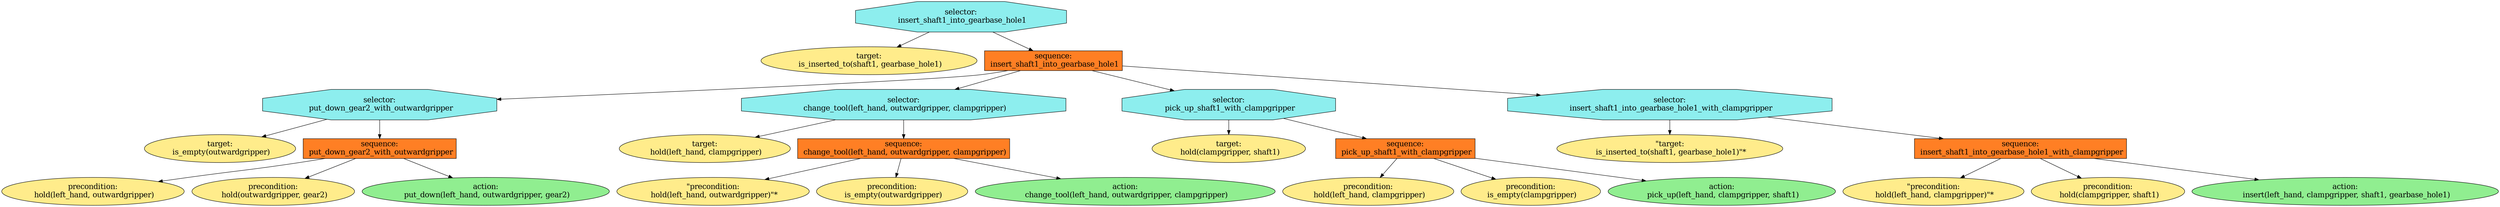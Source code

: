 digraph pastafarianism {
ordering=out;
graph [fontname="times-roman"];
node [fontname="times-roman"];
edge [fontname="times-roman"];
"selector:
 insert_shaft1_into_gearbase_hole1" [fillcolor=darkslategray2, fontcolor=black, fontsize=18, label="selector:
 insert_shaft1_into_gearbase_hole1", shape=octagon, style=filled];
"target:
 is_inserted_to(shaft1, gearbase_hole1)" [fillcolor=lightgoldenrod1, fontcolor=black, fontsize=18, label="target:
 is_inserted_to(shaft1, gearbase_hole1)", shape=ellipse, style=filled];
"selector:
 insert_shaft1_into_gearbase_hole1" -> "target:
 is_inserted_to(shaft1, gearbase_hole1)";
"sequence:
 insert_shaft1_into_gearbase_hole1" [fillcolor=chocolate1, fontcolor=black, fontsize=18, label="sequence:
 insert_shaft1_into_gearbase_hole1", shape=box, style=filled];
"selector:
 insert_shaft1_into_gearbase_hole1" -> "sequence:
 insert_shaft1_into_gearbase_hole1";
"selector:
 put_down_gear2_with_outwardgripper" [fillcolor=darkslategray2, fontcolor=black, fontsize=18, label="selector:
 put_down_gear2_with_outwardgripper", shape=octagon, style=filled];
"sequence:
 insert_shaft1_into_gearbase_hole1" -> "selector:
 put_down_gear2_with_outwardgripper";
"target:
 is_empty(outwardgripper)" [fillcolor=lightgoldenrod1, fontcolor=black, fontsize=18, label="target:
 is_empty(outwardgripper)", shape=ellipse, style=filled];
"selector:
 put_down_gear2_with_outwardgripper" -> "target:
 is_empty(outwardgripper)";
"sequence:
 put_down_gear2_with_outwardgripper" [fillcolor=chocolate1, fontcolor=black, fontsize=18, label="sequence:
 put_down_gear2_with_outwardgripper", shape=box, style=filled];
"selector:
 put_down_gear2_with_outwardgripper" -> "sequence:
 put_down_gear2_with_outwardgripper";
"precondition:
 hold(left_hand, outwardgripper)" [fillcolor=lightgoldenrod1, fontcolor=black, fontsize=18, label="precondition:
 hold(left_hand, outwardgripper)", shape=ellipse, style=filled];
"sequence:
 put_down_gear2_with_outwardgripper" -> "precondition:
 hold(left_hand, outwardgripper)";
"precondition:
 hold(outwardgripper, gear2)" [fillcolor=lightgoldenrod1, fontcolor=black, fontsize=18, label="precondition:
 hold(outwardgripper, gear2)", shape=ellipse, style=filled];
"sequence:
 put_down_gear2_with_outwardgripper" -> "precondition:
 hold(outwardgripper, gear2)";
"action:
 put_down(left_hand, outwardgripper, gear2)" [fillcolor=lightgreen, fontcolor=black, fontsize=18, label="action:
 put_down(left_hand, outwardgripper, gear2)", shape=ellipse, style=filled];
"sequence:
 put_down_gear2_with_outwardgripper" -> "action:
 put_down(left_hand, outwardgripper, gear2)";
"selector:
 change_tool(left_hand, outwardgripper, clampgripper)" [fillcolor=darkslategray2, fontcolor=black, fontsize=18, label="selector:
 change_tool(left_hand, outwardgripper, clampgripper)", shape=octagon, style=filled];
"sequence:
 insert_shaft1_into_gearbase_hole1" -> "selector:
 change_tool(left_hand, outwardgripper, clampgripper)";
"target:
 hold(left_hand, clampgripper)" [fillcolor=lightgoldenrod1, fontcolor=black, fontsize=18, label="target:
 hold(left_hand, clampgripper)", shape=ellipse, style=filled];
"selector:
 change_tool(left_hand, outwardgripper, clampgripper)" -> "target:
 hold(left_hand, clampgripper)";
"sequence:
 change_tool(left_hand, outwardgripper, clampgripper)" [fillcolor=chocolate1, fontcolor=black, fontsize=18, label="sequence:
 change_tool(left_hand, outwardgripper, clampgripper)", shape=box, style=filled];
"selector:
 change_tool(left_hand, outwardgripper, clampgripper)" -> "sequence:
 change_tool(left_hand, outwardgripper, clampgripper)";
"\"precondition:\n hold(left_hand, outwardgripper)\"*" [fillcolor=lightgoldenrod1, fontcolor=black, fontsize=18, label="\"precondition:\n hold(left_hand, outwardgripper)\"*", shape=ellipse, style=filled];
"sequence:
 change_tool(left_hand, outwardgripper, clampgripper)" -> "\"precondition:\n hold(left_hand, outwardgripper)\"*";
"precondition:
 is_empty(outwardgripper)" [fillcolor=lightgoldenrod1, fontcolor=black, fontsize=18, label="precondition:
 is_empty(outwardgripper)", shape=ellipse, style=filled];
"sequence:
 change_tool(left_hand, outwardgripper, clampgripper)" -> "precondition:
 is_empty(outwardgripper)";
"action:
 change_tool(left_hand, outwardgripper, clampgripper)" [fillcolor=lightgreen, fontcolor=black, fontsize=18, label="action:
 change_tool(left_hand, outwardgripper, clampgripper)", shape=ellipse, style=filled];
"sequence:
 change_tool(left_hand, outwardgripper, clampgripper)" -> "action:
 change_tool(left_hand, outwardgripper, clampgripper)";
"selector:
 pick_up_shaft1_with_clampgripper" [fillcolor=darkslategray2, fontcolor=black, fontsize=18, label="selector:
 pick_up_shaft1_with_clampgripper", shape=octagon, style=filled];
"sequence:
 insert_shaft1_into_gearbase_hole1" -> "selector:
 pick_up_shaft1_with_clampgripper";
"target:
 hold(clampgripper, shaft1)" [fillcolor=lightgoldenrod1, fontcolor=black, fontsize=18, label="target:
 hold(clampgripper, shaft1)", shape=ellipse, style=filled];
"selector:
 pick_up_shaft1_with_clampgripper" -> "target:
 hold(clampgripper, shaft1)";
"sequence:
 pick_up_shaft1_with_clampgripper" [fillcolor=chocolate1, fontcolor=black, fontsize=18, label="sequence:
 pick_up_shaft1_with_clampgripper", shape=box, style=filled];
"selector:
 pick_up_shaft1_with_clampgripper" -> "sequence:
 pick_up_shaft1_with_clampgripper";
"precondition:
 hold(left_hand, clampgripper)" [fillcolor=lightgoldenrod1, fontcolor=black, fontsize=18, label="precondition:
 hold(left_hand, clampgripper)", shape=ellipse, style=filled];
"sequence:
 pick_up_shaft1_with_clampgripper" -> "precondition:
 hold(left_hand, clampgripper)";
"precondition:
 is_empty(clampgripper)" [fillcolor=lightgoldenrod1, fontcolor=black, fontsize=18, label="precondition:
 is_empty(clampgripper)", shape=ellipse, style=filled];
"sequence:
 pick_up_shaft1_with_clampgripper" -> "precondition:
 is_empty(clampgripper)";
"action:
 pick_up(left_hand, clampgripper, shaft1)" [fillcolor=lightgreen, fontcolor=black, fontsize=18, label="action:
 pick_up(left_hand, clampgripper, shaft1)", shape=ellipse, style=filled];
"sequence:
 pick_up_shaft1_with_clampgripper" -> "action:
 pick_up(left_hand, clampgripper, shaft1)";
"selector:
 insert_shaft1_into_gearbase_hole1_with_clampgripper" [fillcolor=darkslategray2, fontcolor=black, fontsize=18, label="selector:
 insert_shaft1_into_gearbase_hole1_with_clampgripper", shape=octagon, style=filled];
"sequence:
 insert_shaft1_into_gearbase_hole1" -> "selector:
 insert_shaft1_into_gearbase_hole1_with_clampgripper";
"\"target:\n is_inserted_to(shaft1, gearbase_hole1)\"*" [fillcolor=lightgoldenrod1, fontcolor=black, fontsize=18, label="\"target:\n is_inserted_to(shaft1, gearbase_hole1)\"*", shape=ellipse, style=filled];
"selector:
 insert_shaft1_into_gearbase_hole1_with_clampgripper" -> "\"target:\n is_inserted_to(shaft1, gearbase_hole1)\"*";
"sequence:
 insert_shaft1_into_gearbase_hole1_with_clampgripper" [fillcolor=chocolate1, fontcolor=black, fontsize=18, label="sequence:
 insert_shaft1_into_gearbase_hole1_with_clampgripper", shape=box, style=filled];
"selector:
 insert_shaft1_into_gearbase_hole1_with_clampgripper" -> "sequence:
 insert_shaft1_into_gearbase_hole1_with_clampgripper";
"\"precondition:\n hold(left_hand, clampgripper)\"*" [fillcolor=lightgoldenrod1, fontcolor=black, fontsize=18, label="\"precondition:\n hold(left_hand, clampgripper)\"*", shape=ellipse, style=filled];
"sequence:
 insert_shaft1_into_gearbase_hole1_with_clampgripper" -> "\"precondition:\n hold(left_hand, clampgripper)\"*";
"precondition:
 hold(clampgripper, shaft1)" [fillcolor=lightgoldenrod1, fontcolor=black, fontsize=18, label="precondition:
 hold(clampgripper, shaft1)", shape=ellipse, style=filled];
"sequence:
 insert_shaft1_into_gearbase_hole1_with_clampgripper" -> "precondition:
 hold(clampgripper, shaft1)";
"action:
 insert(left_hand, clampgripper, shaft1, gearbase_hole1)" [fillcolor=lightgreen, fontcolor=black, fontsize=18, label="action:
 insert(left_hand, clampgripper, shaft1, gearbase_hole1)", shape=ellipse, style=filled];
"sequence:
 insert_shaft1_into_gearbase_hole1_with_clampgripper" -> "action:
 insert(left_hand, clampgripper, shaft1, gearbase_hole1)";
}

